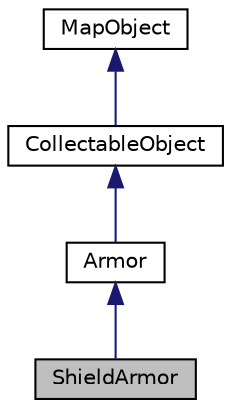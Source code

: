 digraph "ShieldArmor"
{
  edge [fontname="Helvetica",fontsize="10",labelfontname="Helvetica",labelfontsize="10"];
  node [fontname="Helvetica",fontsize="10",shape=record];
  Node0 [label="ShieldArmor",height=0.2,width=0.4,color="black", fillcolor="grey75", style="filled", fontcolor="black"];
  Node1 -> Node0 [dir="back",color="midnightblue",fontsize="10",style="solid",fontname="Helvetica"];
  Node1 [label="Armor",height=0.2,width=0.4,color="black", fillcolor="white", style="filled",URL="$class_armor.html"];
  Node2 -> Node1 [dir="back",color="midnightblue",fontsize="10",style="solid",fontname="Helvetica"];
  Node2 [label="CollectableObject",height=0.2,width=0.4,color="black", fillcolor="white", style="filled",URL="$class_collectable_object.html"];
  Node3 -> Node2 [dir="back",color="midnightblue",fontsize="10",style="solid",fontname="Helvetica"];
  Node3 [label="MapObject",height=0.2,width=0.4,color="black", fillcolor="white", style="filled",URL="$class_map_object.html"];
}
